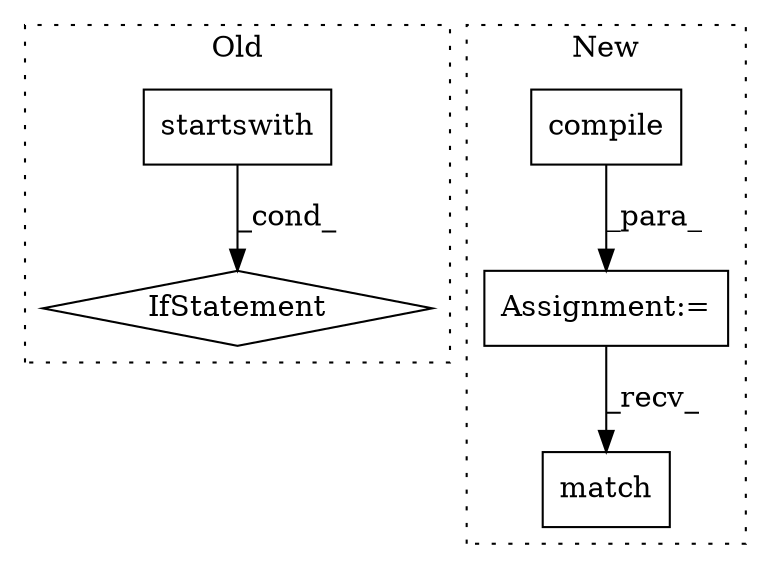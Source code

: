 digraph G {
subgraph cluster0 {
1 [label="startswith" a="32" s="1174,1194" l="11,1" shape="box"];
4 [label="IfStatement" a="25" s="1117,1195" l="4,2" shape="diamond"];
label = "Old";
style="dotted";
}
subgraph cluster1 {
2 [label="match" a="32" s="1503,1513" l="6,1" shape="box"];
3 [label="Assignment:=" a="7" s="1061" l="1" shape="box"];
5 [label="compile" a="32" s="1065,1100" l="8,1" shape="box"];
label = "New";
style="dotted";
}
1 -> 4 [label="_cond_"];
3 -> 2 [label="_recv_"];
5 -> 3 [label="_para_"];
}